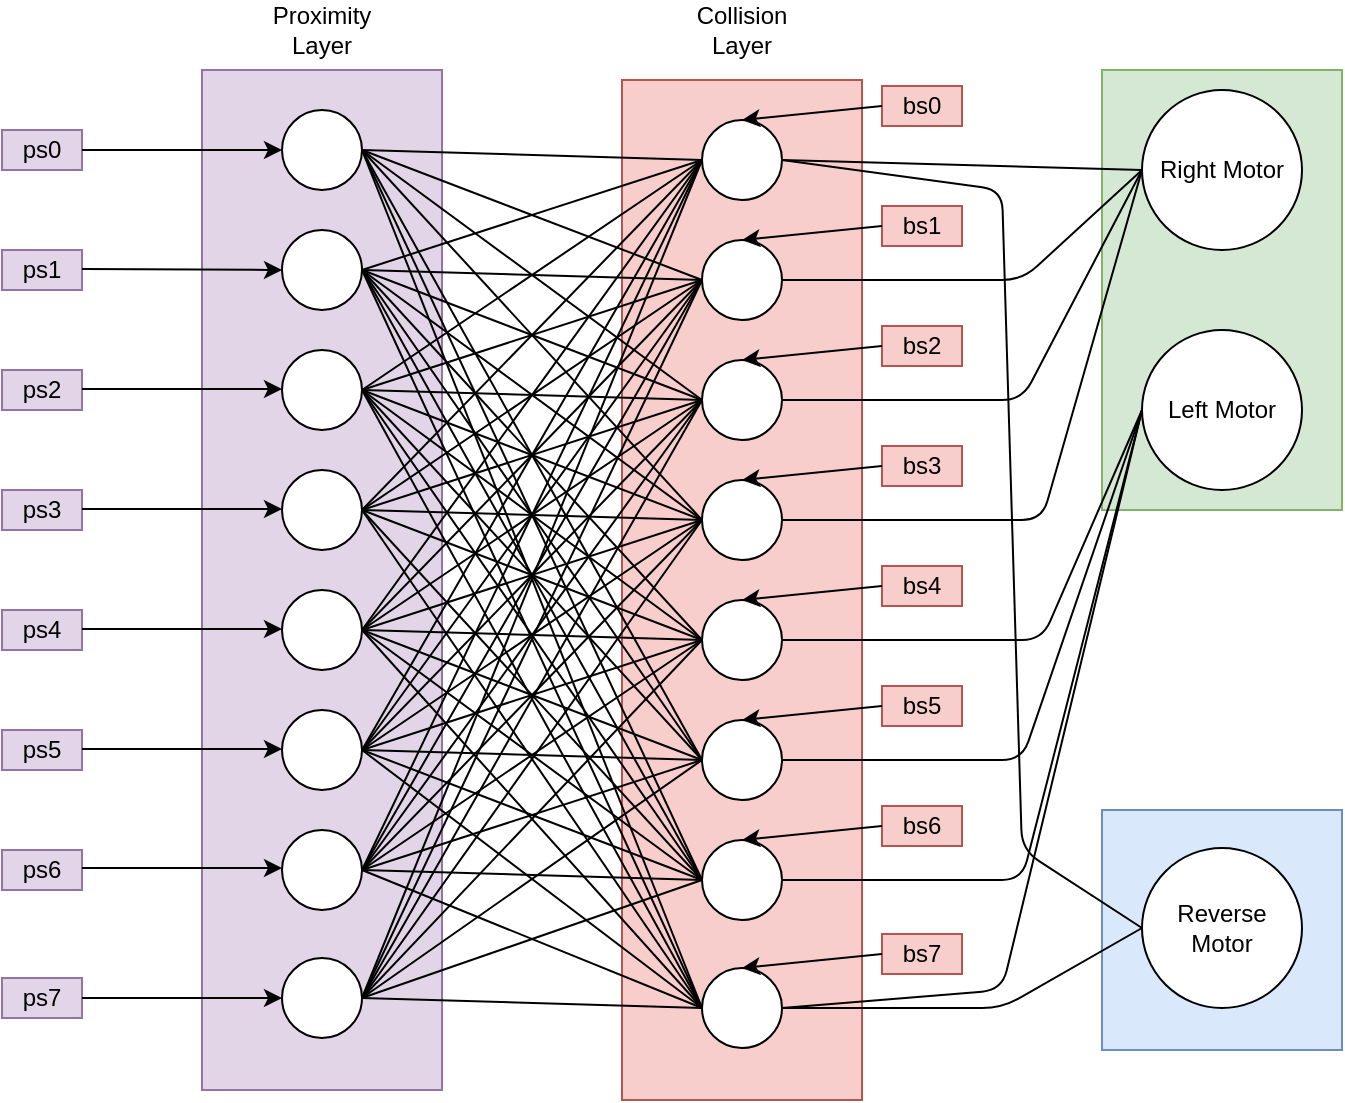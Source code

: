 <mxfile version="10.5.8" type="device"><diagram id="8nJAbrwd6PGOxtdvEGgV" name="Page-1"><mxGraphModel dx="1398" dy="724" grid="1" gridSize="10" guides="1" tooltips="1" connect="1" arrows="1" fold="1" page="1" pageScale="1" pageWidth="827" pageHeight="1169" math="0" shadow="0"><root><mxCell id="0"/><mxCell id="1" parent="0"/><mxCell id="noWVMlnAP2JJMLWK1DyJ-95" value="" style="rounded=0;whiteSpace=wrap;html=1;fillColor=#f8cecc;strokeColor=#b85450;" vertex="1" parent="1"><mxGeometry x="420" y="145" width="120" height="510" as="geometry"/></mxCell><mxCell id="noWVMlnAP2JJMLWK1DyJ-96" value="" style="ellipse;whiteSpace=wrap;html=1;aspect=fixed;" vertex="1" parent="1"><mxGeometry x="460" y="165" width="40" height="40" as="geometry"/></mxCell><mxCell id="noWVMlnAP2JJMLWK1DyJ-97" value="" style="ellipse;whiteSpace=wrap;html=1;aspect=fixed;" vertex="1" parent="1"><mxGeometry x="460" y="225" width="40" height="40" as="geometry"/></mxCell><mxCell id="noWVMlnAP2JJMLWK1DyJ-98" value="" style="ellipse;whiteSpace=wrap;html=1;aspect=fixed;" vertex="1" parent="1"><mxGeometry x="460" y="285" width="40" height="40" as="geometry"/></mxCell><mxCell id="noWVMlnAP2JJMLWK1DyJ-99" value="" style="ellipse;whiteSpace=wrap;html=1;aspect=fixed;" vertex="1" parent="1"><mxGeometry x="460" y="345" width="40" height="40" as="geometry"/></mxCell><mxCell id="noWVMlnAP2JJMLWK1DyJ-100" value="" style="ellipse;whiteSpace=wrap;html=1;aspect=fixed;" vertex="1" parent="1"><mxGeometry x="460" y="405" width="40" height="40" as="geometry"/></mxCell><mxCell id="noWVMlnAP2JJMLWK1DyJ-101" value="" style="ellipse;whiteSpace=wrap;html=1;aspect=fixed;" vertex="1" parent="1"><mxGeometry x="460" y="465" width="40" height="40" as="geometry"/></mxCell><mxCell id="noWVMlnAP2JJMLWK1DyJ-102" value="" style="ellipse;whiteSpace=wrap;html=1;aspect=fixed;" vertex="1" parent="1"><mxGeometry x="460" y="525" width="40" height="40" as="geometry"/></mxCell><mxCell id="noWVMlnAP2JJMLWK1DyJ-103" value="" style="ellipse;whiteSpace=wrap;html=1;aspect=fixed;" vertex="1" parent="1"><mxGeometry x="460" y="589" width="40" height="40" as="geometry"/></mxCell><mxCell id="noWVMlnAP2JJMLWK1DyJ-87" value="" style="rounded=0;whiteSpace=wrap;html=1;fillColor=#dae8fc;strokeColor=#6c8ebf;" vertex="1" parent="1"><mxGeometry x="660" y="510" width="120" height="120" as="geometry"/></mxCell><mxCell id="noWVMlnAP2JJMLWK1DyJ-86" value="" style="rounded=0;whiteSpace=wrap;html=1;fillColor=#d5e8d4;strokeColor=#82b366;" vertex="1" parent="1"><mxGeometry x="660" y="140" width="120" height="220" as="geometry"/></mxCell><mxCell id="noWVMlnAP2JJMLWK1DyJ-7" value="" style="rounded=0;whiteSpace=wrap;html=1;fillColor=#e1d5e7;strokeColor=#9673a6;" vertex="1" parent="1"><mxGeometry x="210" y="140" width="120" height="510" as="geometry"/></mxCell><mxCell id="noWVMlnAP2JJMLWK1DyJ-1" value="" style="ellipse;whiteSpace=wrap;html=1;aspect=fixed;" vertex="1" parent="1"><mxGeometry x="250" y="160" width="40" height="40" as="geometry"/></mxCell><mxCell id="noWVMlnAP2JJMLWK1DyJ-2" value="" style="ellipse;whiteSpace=wrap;html=1;aspect=fixed;" vertex="1" parent="1"><mxGeometry x="250" y="220" width="40" height="40" as="geometry"/></mxCell><mxCell id="noWVMlnAP2JJMLWK1DyJ-3" value="" style="ellipse;whiteSpace=wrap;html=1;aspect=fixed;" vertex="1" parent="1"><mxGeometry x="250" y="280" width="40" height="40" as="geometry"/></mxCell><mxCell id="noWVMlnAP2JJMLWK1DyJ-4" value="" style="ellipse;whiteSpace=wrap;html=1;aspect=fixed;" vertex="1" parent="1"><mxGeometry x="250" y="340" width="40" height="40" as="geometry"/></mxCell><mxCell id="noWVMlnAP2JJMLWK1DyJ-5" value="" style="ellipse;whiteSpace=wrap;html=1;aspect=fixed;" vertex="1" parent="1"><mxGeometry x="250" y="400" width="40" height="40" as="geometry"/></mxCell><mxCell id="noWVMlnAP2JJMLWK1DyJ-6" value="" style="ellipse;whiteSpace=wrap;html=1;aspect=fixed;" vertex="1" parent="1"><mxGeometry x="250" y="460" width="40" height="40" as="geometry"/></mxCell><mxCell id="noWVMlnAP2JJMLWK1DyJ-8" value="" style="ellipse;whiteSpace=wrap;html=1;aspect=fixed;" vertex="1" parent="1"><mxGeometry x="250" y="520" width="40" height="40" as="geometry"/></mxCell><mxCell id="noWVMlnAP2JJMLWK1DyJ-9" value="" style="ellipse;whiteSpace=wrap;html=1;aspect=fixed;" vertex="1" parent="1"><mxGeometry x="250" y="584" width="40" height="40" as="geometry"/></mxCell><mxCell id="noWVMlnAP2JJMLWK1DyJ-10" value="Proximity Layer" style="text;html=1;strokeColor=none;fillColor=none;align=center;verticalAlign=middle;whiteSpace=wrap;rounded=0;" vertex="1" parent="1"><mxGeometry x="250" y="110" width="40" height="20" as="geometry"/></mxCell><mxCell id="noWVMlnAP2JJMLWK1DyJ-15" value="ps0" style="text;html=1;strokeColor=#9673a6;fillColor=#e1d5e7;align=center;verticalAlign=middle;whiteSpace=wrap;rounded=0;" vertex="1" parent="1"><mxGeometry x="110" y="170" width="40" height="20" as="geometry"/></mxCell><mxCell id="noWVMlnAP2JJMLWK1DyJ-20" value="ps1" style="text;html=1;strokeColor=#9673a6;fillColor=#e1d5e7;align=center;verticalAlign=middle;whiteSpace=wrap;rounded=0;" vertex="1" parent="1"><mxGeometry x="110" y="230" width="40" height="20" as="geometry"/></mxCell><mxCell id="noWVMlnAP2JJMLWK1DyJ-21" value="ps2" style="text;html=1;strokeColor=#9673a6;fillColor=#e1d5e7;align=center;verticalAlign=middle;whiteSpace=wrap;rounded=0;" vertex="1" parent="1"><mxGeometry x="110" y="290" width="40" height="20" as="geometry"/></mxCell><mxCell id="noWVMlnAP2JJMLWK1DyJ-22" value="ps3" style="text;html=1;strokeColor=#9673a6;fillColor=#e1d5e7;align=center;verticalAlign=middle;whiteSpace=wrap;rounded=0;" vertex="1" parent="1"><mxGeometry x="110" y="350" width="40" height="20" as="geometry"/></mxCell><mxCell id="noWVMlnAP2JJMLWK1DyJ-23" value="ps4" style="text;html=1;strokeColor=#9673a6;fillColor=#e1d5e7;align=center;verticalAlign=middle;whiteSpace=wrap;rounded=0;" vertex="1" parent="1"><mxGeometry x="110" y="410" width="40" height="20" as="geometry"/></mxCell><mxCell id="noWVMlnAP2JJMLWK1DyJ-24" value="ps5" style="text;html=1;strokeColor=#9673a6;fillColor=#e1d5e7;align=center;verticalAlign=middle;whiteSpace=wrap;rounded=0;" vertex="1" parent="1"><mxGeometry x="110" y="470" width="40" height="20" as="geometry"/></mxCell><mxCell id="noWVMlnAP2JJMLWK1DyJ-25" value="ps6" style="text;html=1;strokeColor=#9673a6;fillColor=#e1d5e7;align=center;verticalAlign=middle;whiteSpace=wrap;rounded=0;" vertex="1" parent="1"><mxGeometry x="110" y="530" width="40" height="20" as="geometry"/></mxCell><mxCell id="noWVMlnAP2JJMLWK1DyJ-26" value="ps7" style="text;html=1;strokeColor=#9673a6;fillColor=#e1d5e7;align=center;verticalAlign=middle;whiteSpace=wrap;rounded=0;" vertex="1" parent="1"><mxGeometry x="110" y="594" width="40" height="20" as="geometry"/></mxCell><mxCell id="noWVMlnAP2JJMLWK1DyJ-27" value="" style="endArrow=classic;html=1;entryX=0;entryY=0.5;entryDx=0;entryDy=0;exitX=1;exitY=0.5;exitDx=0;exitDy=0;" edge="1" parent="1" source="noWVMlnAP2JJMLWK1DyJ-15" target="noWVMlnAP2JJMLWK1DyJ-1"><mxGeometry width="50" height="50" relative="1" as="geometry"><mxPoint x="150" y="205" as="sourcePoint"/><mxPoint x="200" y="155" as="targetPoint"/></mxGeometry></mxCell><mxCell id="noWVMlnAP2JJMLWK1DyJ-28" value="" style="endArrow=classic;html=1;exitX=1;exitY=0.5;exitDx=0;exitDy=0;" edge="1" parent="1"><mxGeometry width="50" height="50" relative="1" as="geometry"><mxPoint x="150" y="239.5" as="sourcePoint"/><mxPoint x="250" y="240" as="targetPoint"/></mxGeometry></mxCell><mxCell id="noWVMlnAP2JJMLWK1DyJ-29" value="" style="endArrow=classic;html=1;entryX=0;entryY=0.5;entryDx=0;entryDy=0;exitX=1;exitY=0.5;exitDx=0;exitDy=0;" edge="1" parent="1"><mxGeometry width="50" height="50" relative="1" as="geometry"><mxPoint x="150" y="299.5" as="sourcePoint"/><mxPoint x="250" y="299.5" as="targetPoint"/></mxGeometry></mxCell><mxCell id="noWVMlnAP2JJMLWK1DyJ-30" value="" style="endArrow=classic;html=1;entryX=0;entryY=0.5;entryDx=0;entryDy=0;exitX=1;exitY=0.5;exitDx=0;exitDy=0;" edge="1" parent="1"><mxGeometry width="50" height="50" relative="1" as="geometry"><mxPoint x="150" y="359.5" as="sourcePoint"/><mxPoint x="250" y="359.5" as="targetPoint"/></mxGeometry></mxCell><mxCell id="noWVMlnAP2JJMLWK1DyJ-31" value="" style="endArrow=classic;html=1;entryX=0;entryY=0.5;entryDx=0;entryDy=0;exitX=1;exitY=0.5;exitDx=0;exitDy=0;" edge="1" parent="1"><mxGeometry width="50" height="50" relative="1" as="geometry"><mxPoint x="150" y="419.5" as="sourcePoint"/><mxPoint x="250" y="419.5" as="targetPoint"/></mxGeometry></mxCell><mxCell id="noWVMlnAP2JJMLWK1DyJ-32" value="" style="endArrow=classic;html=1;entryX=0;entryY=0.5;entryDx=0;entryDy=0;exitX=1;exitY=0.5;exitDx=0;exitDy=0;" edge="1" parent="1"><mxGeometry width="50" height="50" relative="1" as="geometry"><mxPoint x="150" y="479.5" as="sourcePoint"/><mxPoint x="250" y="479.5" as="targetPoint"/></mxGeometry></mxCell><mxCell id="noWVMlnAP2JJMLWK1DyJ-33" value="" style="endArrow=classic;html=1;entryX=0;entryY=0.5;entryDx=0;entryDy=0;exitX=1;exitY=0.5;exitDx=0;exitDy=0;" edge="1" parent="1"><mxGeometry width="50" height="50" relative="1" as="geometry"><mxPoint x="150" y="539" as="sourcePoint"/><mxPoint x="250" y="539" as="targetPoint"/></mxGeometry></mxCell><mxCell id="noWVMlnAP2JJMLWK1DyJ-34" value="" style="endArrow=classic;html=1;entryX=0;entryY=0.5;entryDx=0;entryDy=0;exitX=1;exitY=0.5;exitDx=0;exitDy=0;" edge="1" parent="1"><mxGeometry width="50" height="50" relative="1" as="geometry"><mxPoint x="150" y="604" as="sourcePoint"/><mxPoint x="250" y="604" as="targetPoint"/></mxGeometry></mxCell><mxCell id="noWVMlnAP2JJMLWK1DyJ-36" value="" style="endArrow=none;html=1;entryX=0;entryY=0.5;entryDx=0;entryDy=0;exitX=1;exitY=0.5;exitDx=0;exitDy=0;strokeColor=#000000;endFill=0;" edge="1" parent="1" source="noWVMlnAP2JJMLWK1DyJ-1" target="noWVMlnAP2JJMLWK1DyJ-96"><mxGeometry width="50" height="50" relative="1" as="geometry"><mxPoint x="350" y="210" as="sourcePoint"/><mxPoint x="460" y="180" as="targetPoint"/></mxGeometry></mxCell><mxCell id="noWVMlnAP2JJMLWK1DyJ-37" value="" style="endArrow=none;html=1;entryX=0;entryY=0.5;entryDx=0;entryDy=0;exitX=1;exitY=0.5;exitDx=0;exitDy=0;strokeColor=#000000;endFill=0;" edge="1" parent="1" source="noWVMlnAP2JJMLWK1DyJ-1" target="noWVMlnAP2JJMLWK1DyJ-97"><mxGeometry width="50" height="50" relative="1" as="geometry"><mxPoint x="300" y="190" as="sourcePoint"/><mxPoint x="458" y="240" as="targetPoint"/></mxGeometry></mxCell><mxCell id="noWVMlnAP2JJMLWK1DyJ-38" value="" style="endArrow=none;html=1;entryX=0;entryY=0.5;entryDx=0;entryDy=0;exitX=1;exitY=0.5;exitDx=0;exitDy=0;strokeColor=#000000;endFill=0;" edge="1" parent="1" source="noWVMlnAP2JJMLWK1DyJ-1" target="noWVMlnAP2JJMLWK1DyJ-98"><mxGeometry width="50" height="50" relative="1" as="geometry"><mxPoint x="310" y="200" as="sourcePoint"/><mxPoint x="457" y="300" as="targetPoint"/></mxGeometry></mxCell><mxCell id="noWVMlnAP2JJMLWK1DyJ-39" value="" style="endArrow=none;html=1;entryX=0;entryY=0.5;entryDx=0;entryDy=0;exitX=1;exitY=0.5;exitDx=0;exitDy=0;strokeColor=#000000;endFill=0;" edge="1" parent="1" source="noWVMlnAP2JJMLWK1DyJ-2" target="noWVMlnAP2JJMLWK1DyJ-96"><mxGeometry width="50" height="50" relative="1" as="geometry"><mxPoint x="300" y="190" as="sourcePoint"/><mxPoint x="460" y="180" as="targetPoint"/></mxGeometry></mxCell><mxCell id="noWVMlnAP2JJMLWK1DyJ-40" value="" style="endArrow=none;html=1;exitX=1;exitY=0.5;exitDx=0;exitDy=0;strokeColor=#000000;endFill=0;entryX=0;entryY=0.5;entryDx=0;entryDy=0;" edge="1" parent="1" source="noWVMlnAP2JJMLWK1DyJ-2" target="noWVMlnAP2JJMLWK1DyJ-97"><mxGeometry width="50" height="50" relative="1" as="geometry"><mxPoint x="300" y="250" as="sourcePoint"/><mxPoint x="460" y="250" as="targetPoint"/></mxGeometry></mxCell><mxCell id="noWVMlnAP2JJMLWK1DyJ-41" value="" style="endArrow=none;html=1;exitX=1;exitY=0.5;exitDx=0;exitDy=0;entryX=0;entryY=0.5;entryDx=0;entryDy=0;strokeColor=#000000;endFill=0;" edge="1" parent="1" source="noWVMlnAP2JJMLWK1DyJ-2" target="noWVMlnAP2JJMLWK1DyJ-98"><mxGeometry width="50" height="50" relative="1" as="geometry"><mxPoint x="310" y="260" as="sourcePoint"/><mxPoint x="457" y="300" as="targetPoint"/></mxGeometry></mxCell><mxCell id="noWVMlnAP2JJMLWK1DyJ-42" value="" style="endArrow=none;html=1;entryX=0;entryY=0.5;entryDx=0;entryDy=0;exitX=1;exitY=0.5;exitDx=0;exitDy=0;strokeColor=#000000;endFill=0;" edge="1" parent="1" source="noWVMlnAP2JJMLWK1DyJ-3" target="noWVMlnAP2JJMLWK1DyJ-96"><mxGeometry width="50" height="50" relative="1" as="geometry"><mxPoint x="320" y="270" as="sourcePoint"/><mxPoint x="460" y="180" as="targetPoint"/></mxGeometry></mxCell><mxCell id="noWVMlnAP2JJMLWK1DyJ-43" value="" style="endArrow=none;html=1;entryX=0;entryY=0.5;entryDx=0;entryDy=0;exitX=1;exitY=0.5;exitDx=0;exitDy=0;strokeColor=#000000;endFill=0;" edge="1" parent="1" source="noWVMlnAP2JJMLWK1DyJ-3" target="noWVMlnAP2JJMLWK1DyJ-97"><mxGeometry width="50" height="50" relative="1" as="geometry"><mxPoint x="330" y="280" as="sourcePoint"/><mxPoint x="458" y="240" as="targetPoint"/></mxGeometry></mxCell><mxCell id="noWVMlnAP2JJMLWK1DyJ-44" value="" style="endArrow=none;html=1;entryX=0;entryY=0.5;entryDx=0;entryDy=0;exitX=1;exitY=0.5;exitDx=0;exitDy=0;strokeColor=#000000;endFill=0;" edge="1" parent="1" source="noWVMlnAP2JJMLWK1DyJ-4" target="noWVMlnAP2JJMLWK1DyJ-98"><mxGeometry width="50" height="50" relative="1" as="geometry"><mxPoint x="340" y="290" as="sourcePoint"/><mxPoint x="457" y="300" as="targetPoint"/></mxGeometry></mxCell><mxCell id="noWVMlnAP2JJMLWK1DyJ-45" value="" style="endArrow=none;html=1;exitX=1;exitY=0.5;exitDx=0;exitDy=0;entryX=0;entryY=0.5;entryDx=0;entryDy=0;strokeColor=#000000;endFill=0;" edge="1" parent="1" source="noWVMlnAP2JJMLWK1DyJ-3" target="noWVMlnAP2JJMLWK1DyJ-98"><mxGeometry width="50" height="50" relative="1" as="geometry"><mxPoint x="350" y="300" as="sourcePoint"/><mxPoint x="457" y="300" as="targetPoint"/></mxGeometry></mxCell><mxCell id="noWVMlnAP2JJMLWK1DyJ-46" value="" style="endArrow=none;html=1;entryX=0;entryY=0.5;entryDx=0;entryDy=0;exitX=1;exitY=0.5;exitDx=0;exitDy=0;strokeColor=#000000;endFill=0;" edge="1" parent="1" source="noWVMlnAP2JJMLWK1DyJ-4" target="noWVMlnAP2JJMLWK1DyJ-96"><mxGeometry width="50" height="50" relative="1" as="geometry"><mxPoint x="300" y="360" as="sourcePoint"/><mxPoint x="460" y="180" as="targetPoint"/></mxGeometry></mxCell><mxCell id="noWVMlnAP2JJMLWK1DyJ-47" value="" style="endArrow=none;html=1;exitX=1;exitY=0.5;exitDx=0;exitDy=0;strokeColor=#000000;endFill=0;entryX=0;entryY=0.5;entryDx=0;entryDy=0;" edge="1" parent="1" source="noWVMlnAP2JJMLWK1DyJ-4" target="noWVMlnAP2JJMLWK1DyJ-97"><mxGeometry width="50" height="50" relative="1" as="geometry"><mxPoint x="370" y="320" as="sourcePoint"/><mxPoint x="458" y="240" as="targetPoint"/></mxGeometry></mxCell><mxCell id="noWVMlnAP2JJMLWK1DyJ-48" value="" style="endArrow=none;html=1;exitX=1;exitY=0.5;exitDx=0;exitDy=0;entryX=0;entryY=0.5;entryDx=0;entryDy=0;strokeColor=#000000;endFill=0;" edge="1" parent="1" source="noWVMlnAP2JJMLWK1DyJ-5" target="noWVMlnAP2JJMLWK1DyJ-96"><mxGeometry width="50" height="50" relative="1" as="geometry"><mxPoint x="380" y="330" as="sourcePoint"/><mxPoint x="460" y="180" as="targetPoint"/></mxGeometry></mxCell><mxCell id="noWVMlnAP2JJMLWK1DyJ-49" value="" style="endArrow=none;html=1;entryX=0;entryY=0.5;entryDx=0;entryDy=0;exitX=1;exitY=0.5;exitDx=0;exitDy=0;strokeColor=#000000;endFill=0;" edge="1" parent="1" source="noWVMlnAP2JJMLWK1DyJ-5" target="noWVMlnAP2JJMLWK1DyJ-97"><mxGeometry width="50" height="50" relative="1" as="geometry"><mxPoint x="390" y="340" as="sourcePoint"/><mxPoint x="458" y="240" as="targetPoint"/></mxGeometry></mxCell><mxCell id="noWVMlnAP2JJMLWK1DyJ-50" value="" style="endArrow=none;html=1;entryX=0;entryY=0.5;entryDx=0;entryDy=0;exitX=1;exitY=0.5;exitDx=0;exitDy=0;strokeColor=#000000;endFill=0;" edge="1" parent="1" source="noWVMlnAP2JJMLWK1DyJ-5" target="noWVMlnAP2JJMLWK1DyJ-98"><mxGeometry width="50" height="50" relative="1" as="geometry"><mxPoint x="400" y="350" as="sourcePoint"/><mxPoint x="457" y="300" as="targetPoint"/></mxGeometry></mxCell><mxCell id="noWVMlnAP2JJMLWK1DyJ-51" value="" style="endArrow=none;html=1;entryX=0;entryY=0.5;entryDx=0;entryDy=0;exitX=1;exitY=0.5;exitDx=0;exitDy=0;strokeColor=#000000;endFill=0;" edge="1" parent="1" source="noWVMlnAP2JJMLWK1DyJ-6" target="noWVMlnAP2JJMLWK1DyJ-96"><mxGeometry width="50" height="50" relative="1" as="geometry"><mxPoint x="410" y="360" as="sourcePoint"/><mxPoint x="460" y="180" as="targetPoint"/></mxGeometry></mxCell><mxCell id="noWVMlnAP2JJMLWK1DyJ-52" value="" style="endArrow=none;html=1;entryX=0;entryY=0.5;entryDx=0;entryDy=0;exitX=1;exitY=0.5;exitDx=0;exitDy=0;strokeColor=#000000;endFill=0;" edge="1" parent="1" source="noWVMlnAP2JJMLWK1DyJ-6" target="noWVMlnAP2JJMLWK1DyJ-97"><mxGeometry width="50" height="50" relative="1" as="geometry"><mxPoint x="420" y="370" as="sourcePoint"/><mxPoint x="458" y="240" as="targetPoint"/></mxGeometry></mxCell><mxCell id="noWVMlnAP2JJMLWK1DyJ-53" value="" style="endArrow=none;html=1;entryX=0;entryY=0.5;entryDx=0;entryDy=0;exitX=1;exitY=0.5;exitDx=0;exitDy=0;strokeColor=#000000;endFill=0;" edge="1" parent="1" source="noWVMlnAP2JJMLWK1DyJ-6" target="noWVMlnAP2JJMLWK1DyJ-98"><mxGeometry width="50" height="50" relative="1" as="geometry"><mxPoint x="430" y="380" as="sourcePoint"/><mxPoint x="457" y="300" as="targetPoint"/></mxGeometry></mxCell><mxCell id="noWVMlnAP2JJMLWK1DyJ-54" value="" style="endArrow=none;html=1;exitX=1;exitY=0.5;exitDx=0;exitDy=0;strokeColor=#000000;endFill=0;entryX=0;entryY=0.5;entryDx=0;entryDy=0;" edge="1" parent="1" source="noWVMlnAP2JJMLWK1DyJ-8" target="noWVMlnAP2JJMLWK1DyJ-96"><mxGeometry width="50" height="50" relative="1" as="geometry"><mxPoint x="440" y="390" as="sourcePoint"/><mxPoint x="460" y="180" as="targetPoint"/></mxGeometry></mxCell><mxCell id="noWVMlnAP2JJMLWK1DyJ-55" value="" style="endArrow=none;html=1;entryX=0;entryY=0.5;entryDx=0;entryDy=0;exitX=1;exitY=0.5;exitDx=0;exitDy=0;strokeColor=#000000;endFill=0;" edge="1" parent="1" source="noWVMlnAP2JJMLWK1DyJ-8" target="noWVMlnAP2JJMLWK1DyJ-97"><mxGeometry width="50" height="50" relative="1" as="geometry"><mxPoint x="450" y="400" as="sourcePoint"/><mxPoint x="458" y="240" as="targetPoint"/></mxGeometry></mxCell><mxCell id="noWVMlnAP2JJMLWK1DyJ-56" value="" style="endArrow=none;html=1;entryX=0;entryY=0.5;entryDx=0;entryDy=0;exitX=1;exitY=0.5;exitDx=0;exitDy=0;strokeColor=#000000;endFill=0;" edge="1" parent="1" source="noWVMlnAP2JJMLWK1DyJ-8" target="noWVMlnAP2JJMLWK1DyJ-98"><mxGeometry width="50" height="50" relative="1" as="geometry"><mxPoint x="460" y="410" as="sourcePoint"/><mxPoint x="457" y="300" as="targetPoint"/></mxGeometry></mxCell><mxCell id="noWVMlnAP2JJMLWK1DyJ-57" value="" style="endArrow=none;html=1;entryX=0;entryY=0.5;entryDx=0;entryDy=0;exitX=1;exitY=0.5;exitDx=0;exitDy=0;strokeColor=#000000;endFill=0;" edge="1" parent="1" source="noWVMlnAP2JJMLWK1DyJ-9" target="noWVMlnAP2JJMLWK1DyJ-96"><mxGeometry width="50" height="50" relative="1" as="geometry"><mxPoint x="470" y="420" as="sourcePoint"/><mxPoint x="460" y="180" as="targetPoint"/></mxGeometry></mxCell><mxCell id="noWVMlnAP2JJMLWK1DyJ-58" value="" style="endArrow=none;html=1;entryX=0;entryY=0.5;entryDx=0;entryDy=0;exitX=1;exitY=0.5;exitDx=0;exitDy=0;strokeColor=#000000;endFill=0;" edge="1" parent="1" source="noWVMlnAP2JJMLWK1DyJ-9" target="noWVMlnAP2JJMLWK1DyJ-97"><mxGeometry width="50" height="50" relative="1" as="geometry"><mxPoint x="480" y="430" as="sourcePoint"/><mxPoint x="458" y="240" as="targetPoint"/></mxGeometry></mxCell><mxCell id="noWVMlnAP2JJMLWK1DyJ-59" value="" style="endArrow=none;html=1;entryX=0;entryY=0.5;entryDx=0;entryDy=0;exitX=1;exitY=0.5;exitDx=0;exitDy=0;strokeColor=#000000;endFill=0;" edge="1" parent="1" source="noWVMlnAP2JJMLWK1DyJ-9" target="noWVMlnAP2JJMLWK1DyJ-98"><mxGeometry width="50" height="50" relative="1" as="geometry"><mxPoint x="490" y="440" as="sourcePoint"/><mxPoint x="457" y="300" as="targetPoint"/></mxGeometry></mxCell><mxCell id="noWVMlnAP2JJMLWK1DyJ-60" value="Collision Layer" style="text;html=1;strokeColor=none;fillColor=none;align=center;verticalAlign=middle;whiteSpace=wrap;rounded=0;" vertex="1" parent="1"><mxGeometry x="460" y="110" width="40" height="20" as="geometry"/></mxCell><mxCell id="noWVMlnAP2JJMLWK1DyJ-61" value="Left Motor" style="ellipse;whiteSpace=wrap;html=1;aspect=fixed;" vertex="1" parent="1"><mxGeometry x="680" y="270" width="80" height="80" as="geometry"/></mxCell><mxCell id="noWVMlnAP2JJMLWK1DyJ-64" value="Right Motor" style="ellipse;whiteSpace=wrap;html=1;aspect=fixed;" vertex="1" parent="1"><mxGeometry x="680" y="150" width="80" height="80" as="geometry"/></mxCell><mxCell id="noWVMlnAP2JJMLWK1DyJ-65" value="bs0" style="text;html=1;strokeColor=#b85450;fillColor=#f8cecc;align=center;verticalAlign=middle;whiteSpace=wrap;rounded=0;" vertex="1" parent="1"><mxGeometry x="550" y="148" width="40" height="20" as="geometry"/></mxCell><mxCell id="noWVMlnAP2JJMLWK1DyJ-66" value="bs1" style="text;html=1;strokeColor=#b85450;fillColor=#f8cecc;align=center;verticalAlign=middle;whiteSpace=wrap;rounded=0;" vertex="1" parent="1"><mxGeometry x="550" y="208" width="40" height="20" as="geometry"/></mxCell><mxCell id="noWVMlnAP2JJMLWK1DyJ-67" value="bs2" style="text;html=1;strokeColor=#b85450;fillColor=#f8cecc;align=center;verticalAlign=middle;whiteSpace=wrap;rounded=0;" vertex="1" parent="1"><mxGeometry x="550" y="268" width="40" height="20" as="geometry"/></mxCell><mxCell id="noWVMlnAP2JJMLWK1DyJ-68" value="bs3" style="text;html=1;strokeColor=#b85450;fillColor=#f8cecc;align=center;verticalAlign=middle;whiteSpace=wrap;rounded=0;" vertex="1" parent="1"><mxGeometry x="550" y="328" width="40" height="20" as="geometry"/></mxCell><mxCell id="noWVMlnAP2JJMLWK1DyJ-70" value="" style="endArrow=classic;html=1;strokeColor=#000000;exitX=0;exitY=0.5;exitDx=0;exitDy=0;entryX=0.5;entryY=0;entryDx=0;entryDy=0;" edge="1" parent="1" source="noWVMlnAP2JJMLWK1DyJ-65" target="noWVMlnAP2JJMLWK1DyJ-96"><mxGeometry width="50" height="50" relative="1" as="geometry"><mxPoint x="110" y="770" as="sourcePoint"/><mxPoint x="100" y="720" as="targetPoint"/></mxGeometry></mxCell><mxCell id="noWVMlnAP2JJMLWK1DyJ-71" value="" style="endArrow=classic;html=1;strokeColor=#000000;exitX=0;exitY=0.5;exitDx=0;exitDy=0;entryX=0.5;entryY=0;entryDx=0;entryDy=0;" edge="1" parent="1" source="noWVMlnAP2JJMLWK1DyJ-66" target="noWVMlnAP2JJMLWK1DyJ-97"><mxGeometry width="50" height="50" relative="1" as="geometry"><mxPoint x="430" y="180" as="sourcePoint"/><mxPoint x="220" y="768" as="targetPoint"/></mxGeometry></mxCell><mxCell id="noWVMlnAP2JJMLWK1DyJ-72" value="" style="endArrow=classic;html=1;strokeColor=#000000;exitX=0;exitY=0.5;exitDx=0;exitDy=0;entryX=0.5;entryY=0;entryDx=0;entryDy=0;" edge="1" parent="1" source="noWVMlnAP2JJMLWK1DyJ-67" target="noWVMlnAP2JJMLWK1DyJ-98"><mxGeometry width="50" height="50" relative="1" as="geometry"><mxPoint x="440" y="190" as="sourcePoint"/><mxPoint x="350" y="770" as="targetPoint"/></mxGeometry></mxCell><mxCell id="noWVMlnAP2JJMLWK1DyJ-73" value="bs4" style="text;html=1;strokeColor=#b85450;fillColor=#f8cecc;align=center;verticalAlign=middle;whiteSpace=wrap;rounded=0;" vertex="1" parent="1"><mxGeometry x="550" y="388" width="40" height="20" as="geometry"/></mxCell><mxCell id="noWVMlnAP2JJMLWK1DyJ-74" value="" style="endArrow=classic;html=1;strokeColor=#000000;exitX=0;exitY=0.5;exitDx=0;exitDy=0;entryX=0.5;entryY=0;entryDx=0;entryDy=0;" edge="1" parent="1" source="noWVMlnAP2JJMLWK1DyJ-68" target="noWVMlnAP2JJMLWK1DyJ-99"><mxGeometry width="50" height="50" relative="1" as="geometry"><mxPoint x="110" y="720" as="sourcePoint"/><mxPoint x="410" y="730" as="targetPoint"/></mxGeometry></mxCell><mxCell id="noWVMlnAP2JJMLWK1DyJ-75" value="" style="endArrow=classic;html=1;strokeColor=#000000;exitX=0;exitY=0.5;exitDx=0;exitDy=0;entryX=0.5;entryY=0;entryDx=0;entryDy=0;" edge="1" parent="1" source="noWVMlnAP2JJMLWK1DyJ-73" target="noWVMlnAP2JJMLWK1DyJ-100"><mxGeometry width="50" height="50" relative="1" as="geometry"><mxPoint x="560" y="330" as="sourcePoint"/><mxPoint x="580" y="690" as="targetPoint"/></mxGeometry></mxCell><mxCell id="noWVMlnAP2JJMLWK1DyJ-76" value="bs5" style="text;html=1;strokeColor=#b85450;fillColor=#f8cecc;align=center;verticalAlign=middle;whiteSpace=wrap;rounded=0;" vertex="1" parent="1"><mxGeometry x="550" y="448" width="40" height="20" as="geometry"/></mxCell><mxCell id="noWVMlnAP2JJMLWK1DyJ-77" value="bs6" style="text;html=1;strokeColor=#b85450;fillColor=#f8cecc;align=center;verticalAlign=middle;whiteSpace=wrap;rounded=0;" vertex="1" parent="1"><mxGeometry x="550" y="508" width="40" height="20" as="geometry"/></mxCell><mxCell id="noWVMlnAP2JJMLWK1DyJ-78" value="bs7" style="text;html=1;strokeColor=#b85450;fillColor=#f8cecc;align=center;verticalAlign=middle;whiteSpace=wrap;rounded=0;" vertex="1" parent="1"><mxGeometry x="550" y="572" width="40" height="20" as="geometry"/></mxCell><mxCell id="noWVMlnAP2JJMLWK1DyJ-81" value="" style="endArrow=classic;html=1;strokeColor=#000000;exitX=0;exitY=0.5;exitDx=0;exitDy=0;entryX=0.5;entryY=0;entryDx=0;entryDy=0;" edge="1" parent="1" source="noWVMlnAP2JJMLWK1DyJ-76" target="noWVMlnAP2JJMLWK1DyJ-101"><mxGeometry width="50" height="50" relative="1" as="geometry"><mxPoint x="435" y="710" as="sourcePoint"/><mxPoint x="490" y="740" as="targetPoint"/></mxGeometry></mxCell><mxCell id="noWVMlnAP2JJMLWK1DyJ-82" value="" style="endArrow=classic;html=1;strokeColor=#000000;exitX=0;exitY=0.5;exitDx=0;exitDy=0;entryX=0.5;entryY=0;entryDx=0;entryDy=0;" edge="1" parent="1" source="noWVMlnAP2JJMLWK1DyJ-77" target="noWVMlnAP2JJMLWK1DyJ-102"><mxGeometry width="50" height="50" relative="1" as="geometry"><mxPoint x="430" y="640" as="sourcePoint"/><mxPoint x="550" y="740" as="targetPoint"/></mxGeometry></mxCell><mxCell id="noWVMlnAP2JJMLWK1DyJ-83" value="" style="endArrow=classic;html=1;strokeColor=#000000;exitX=0;exitY=0.5;exitDx=0;exitDy=0;entryX=0.5;entryY=0;entryDx=0;entryDy=0;" edge="1" parent="1" source="noWVMlnAP2JJMLWK1DyJ-78" target="noWVMlnAP2JJMLWK1DyJ-103"><mxGeometry width="50" height="50" relative="1" as="geometry"><mxPoint x="440" y="650" as="sourcePoint"/><mxPoint x="600" y="730" as="targetPoint"/></mxGeometry></mxCell><mxCell id="noWVMlnAP2JJMLWK1DyJ-84" value="Reverse Motor&lt;br&gt;" style="ellipse;whiteSpace=wrap;html=1;aspect=fixed;" vertex="1" parent="1"><mxGeometry x="680" y="529" width="80" height="80" as="geometry"/></mxCell><mxCell id="noWVMlnAP2JJMLWK1DyJ-104" value="" style="endArrow=none;html=1;entryX=0;entryY=0.5;entryDx=0;entryDy=0;exitX=1;exitY=0.5;exitDx=0;exitDy=0;strokeColor=#000000;endFill=0;" edge="1" parent="1" source="noWVMlnAP2JJMLWK1DyJ-9" target="noWVMlnAP2JJMLWK1DyJ-99"><mxGeometry width="50" height="50" relative="1" as="geometry"><mxPoint x="300.19" y="614.048" as="sourcePoint"/><mxPoint x="470.19" y="315" as="targetPoint"/></mxGeometry></mxCell><mxCell id="noWVMlnAP2JJMLWK1DyJ-105" value="" style="endArrow=none;html=1;entryX=0;entryY=0.5;entryDx=0;entryDy=0;exitX=1;exitY=0.5;exitDx=0;exitDy=0;strokeColor=#000000;endFill=0;" edge="1" parent="1" source="noWVMlnAP2JJMLWK1DyJ-9" target="noWVMlnAP2JJMLWK1DyJ-100"><mxGeometry width="50" height="50" relative="1" as="geometry"><mxPoint x="310.19" y="624.048" as="sourcePoint"/><mxPoint x="480.19" y="325" as="targetPoint"/></mxGeometry></mxCell><mxCell id="noWVMlnAP2JJMLWK1DyJ-106" value="" style="endArrow=none;html=1;entryX=0;entryY=0.5;entryDx=0;entryDy=0;exitX=1;exitY=0.5;exitDx=0;exitDy=0;strokeColor=#000000;endFill=0;" edge="1" parent="1" source="noWVMlnAP2JJMLWK1DyJ-9" target="noWVMlnAP2JJMLWK1DyJ-101"><mxGeometry width="50" height="50" relative="1" as="geometry"><mxPoint x="320.19" y="634.048" as="sourcePoint"/><mxPoint x="490.19" y="335" as="targetPoint"/></mxGeometry></mxCell><mxCell id="noWVMlnAP2JJMLWK1DyJ-107" value="" style="endArrow=none;html=1;entryX=0;entryY=0.5;entryDx=0;entryDy=0;exitX=1;exitY=0.5;exitDx=0;exitDy=0;strokeColor=#000000;endFill=0;" edge="1" parent="1" source="noWVMlnAP2JJMLWK1DyJ-9" target="noWVMlnAP2JJMLWK1DyJ-102"><mxGeometry width="50" height="50" relative="1" as="geometry"><mxPoint x="330.19" y="644.048" as="sourcePoint"/><mxPoint x="500.19" y="345" as="targetPoint"/></mxGeometry></mxCell><mxCell id="noWVMlnAP2JJMLWK1DyJ-108" value="" style="endArrow=none;html=1;entryX=0;entryY=0.5;entryDx=0;entryDy=0;exitX=1;exitY=0.5;exitDx=0;exitDy=0;strokeColor=#000000;endFill=0;" edge="1" parent="1" source="noWVMlnAP2JJMLWK1DyJ-9" target="noWVMlnAP2JJMLWK1DyJ-103"><mxGeometry width="50" height="50" relative="1" as="geometry"><mxPoint x="340.19" y="654.048" as="sourcePoint"/><mxPoint x="510.19" y="355" as="targetPoint"/></mxGeometry></mxCell><mxCell id="noWVMlnAP2JJMLWK1DyJ-109" value="" style="endArrow=none;html=1;entryX=0;entryY=0.5;entryDx=0;entryDy=0;exitX=1;exitY=0.5;exitDx=0;exitDy=0;strokeColor=#000000;endFill=0;" edge="1" parent="1" source="noWVMlnAP2JJMLWK1DyJ-8" target="noWVMlnAP2JJMLWK1DyJ-102"><mxGeometry width="50" height="50" relative="1" as="geometry"><mxPoint x="350.19" y="664.048" as="sourcePoint"/><mxPoint x="520.19" y="365" as="targetPoint"/></mxGeometry></mxCell><mxCell id="noWVMlnAP2JJMLWK1DyJ-110" value="" style="endArrow=none;html=1;entryX=0;entryY=0.5;entryDx=0;entryDy=0;exitX=1;exitY=0.5;exitDx=0;exitDy=0;strokeColor=#000000;endFill=0;" edge="1" parent="1" source="noWVMlnAP2JJMLWK1DyJ-8" target="noWVMlnAP2JJMLWK1DyJ-101"><mxGeometry width="50" height="50" relative="1" as="geometry"><mxPoint x="360.19" y="674.048" as="sourcePoint"/><mxPoint x="530.19" y="375" as="targetPoint"/></mxGeometry></mxCell><mxCell id="noWVMlnAP2JJMLWK1DyJ-111" value="" style="endArrow=none;html=1;entryX=0;entryY=0.5;entryDx=0;entryDy=0;exitX=1;exitY=0.5;exitDx=0;exitDy=0;strokeColor=#000000;endFill=0;" edge="1" parent="1" source="noWVMlnAP2JJMLWK1DyJ-8" target="noWVMlnAP2JJMLWK1DyJ-100"><mxGeometry width="50" height="50" relative="1" as="geometry"><mxPoint x="370.19" y="684.048" as="sourcePoint"/><mxPoint x="540.19" y="385" as="targetPoint"/></mxGeometry></mxCell><mxCell id="noWVMlnAP2JJMLWK1DyJ-112" value="" style="endArrow=none;html=1;entryX=0;entryY=0.5;entryDx=0;entryDy=0;exitX=1;exitY=0.5;exitDx=0;exitDy=0;strokeColor=#000000;endFill=0;" edge="1" parent="1" source="noWVMlnAP2JJMLWK1DyJ-8" target="noWVMlnAP2JJMLWK1DyJ-99"><mxGeometry width="50" height="50" relative="1" as="geometry"><mxPoint x="380.19" y="694.048" as="sourcePoint"/><mxPoint x="550.19" y="395" as="targetPoint"/></mxGeometry></mxCell><mxCell id="noWVMlnAP2JJMLWK1DyJ-113" value="" style="endArrow=none;html=1;entryX=0;entryY=0.5;entryDx=0;entryDy=0;exitX=1;exitY=0.5;exitDx=0;exitDy=0;strokeColor=#000000;endFill=0;" edge="1" parent="1" source="noWVMlnAP2JJMLWK1DyJ-6" target="noWVMlnAP2JJMLWK1DyJ-103"><mxGeometry width="50" height="50" relative="1" as="geometry"><mxPoint x="390.19" y="704.048" as="sourcePoint"/><mxPoint x="560.19" y="405" as="targetPoint"/></mxGeometry></mxCell><mxCell id="noWVMlnAP2JJMLWK1DyJ-114" value="" style="endArrow=none;html=1;entryX=0;entryY=0.5;entryDx=0;entryDy=0;exitX=1;exitY=0.5;exitDx=0;exitDy=0;strokeColor=#000000;endFill=0;" edge="1" parent="1" source="noWVMlnAP2JJMLWK1DyJ-5" target="noWVMlnAP2JJMLWK1DyJ-101"><mxGeometry width="50" height="50" relative="1" as="geometry"><mxPoint x="400.19" y="714.048" as="sourcePoint"/><mxPoint x="570.19" y="415" as="targetPoint"/></mxGeometry></mxCell><mxCell id="noWVMlnAP2JJMLWK1DyJ-115" value="" style="endArrow=none;html=1;entryX=0;entryY=0.5;entryDx=0;entryDy=0;exitX=1;exitY=0.5;exitDx=0;exitDy=0;strokeColor=#000000;endFill=0;" edge="1" parent="1" source="noWVMlnAP2JJMLWK1DyJ-6" target="noWVMlnAP2JJMLWK1DyJ-102"><mxGeometry width="50" height="50" relative="1" as="geometry"><mxPoint x="410.19" y="724.048" as="sourcePoint"/><mxPoint x="580.19" y="425" as="targetPoint"/></mxGeometry></mxCell><mxCell id="noWVMlnAP2JJMLWK1DyJ-116" value="" style="endArrow=none;html=1;entryX=0;entryY=0.5;entryDx=0;entryDy=0;exitX=1;exitY=0.5;exitDx=0;exitDy=0;strokeColor=#000000;endFill=0;" edge="1" parent="1" source="noWVMlnAP2JJMLWK1DyJ-6" target="noWVMlnAP2JJMLWK1DyJ-100"><mxGeometry width="50" height="50" relative="1" as="geometry"><mxPoint x="420.19" y="734.048" as="sourcePoint"/><mxPoint x="590.19" y="435" as="targetPoint"/></mxGeometry></mxCell><mxCell id="noWVMlnAP2JJMLWK1DyJ-117" value="" style="endArrow=none;html=1;entryX=0;entryY=0.5;entryDx=0;entryDy=0;exitX=1;exitY=0.5;exitDx=0;exitDy=0;strokeColor=#000000;endFill=0;" edge="1" parent="1" source="noWVMlnAP2JJMLWK1DyJ-6" target="noWVMlnAP2JJMLWK1DyJ-99"><mxGeometry width="50" height="50" relative="1" as="geometry"><mxPoint x="430.19" y="744.048" as="sourcePoint"/><mxPoint x="600.19" y="445" as="targetPoint"/></mxGeometry></mxCell><mxCell id="noWVMlnAP2JJMLWK1DyJ-118" value="" style="endArrow=none;html=1;entryX=0;entryY=0.5;entryDx=0;entryDy=0;exitX=1;exitY=0.5;exitDx=0;exitDy=0;strokeColor=#000000;endFill=0;" edge="1" parent="1" source="noWVMlnAP2JJMLWK1DyJ-8" target="noWVMlnAP2JJMLWK1DyJ-103"><mxGeometry width="50" height="50" relative="1" as="geometry"><mxPoint x="440.19" y="754.048" as="sourcePoint"/><mxPoint x="610.19" y="455" as="targetPoint"/></mxGeometry></mxCell><mxCell id="noWVMlnAP2JJMLWK1DyJ-119" value="" style="endArrow=none;html=1;entryX=0;entryY=0.5;entryDx=0;entryDy=0;exitX=1;exitY=0.5;exitDx=0;exitDy=0;strokeColor=#000000;endFill=0;" edge="1" parent="1" source="noWVMlnAP2JJMLWK1DyJ-6" target="noWVMlnAP2JJMLWK1DyJ-101"><mxGeometry width="50" height="50" relative="1" as="geometry"><mxPoint x="368.19" y="719.048" as="sourcePoint"/><mxPoint x="538.19" y="420" as="targetPoint"/></mxGeometry></mxCell><mxCell id="noWVMlnAP2JJMLWK1DyJ-120" value="" style="endArrow=none;html=1;entryX=0;entryY=0.5;entryDx=0;entryDy=0;exitX=1;exitY=0.5;exitDx=0;exitDy=0;strokeColor=#000000;endFill=0;" edge="1" parent="1" source="noWVMlnAP2JJMLWK1DyJ-5" target="noWVMlnAP2JJMLWK1DyJ-103"><mxGeometry width="50" height="50" relative="1" as="geometry"><mxPoint x="430.19" y="707.048" as="sourcePoint"/><mxPoint x="600.19" y="408" as="targetPoint"/></mxGeometry></mxCell><mxCell id="noWVMlnAP2JJMLWK1DyJ-121" value="" style="endArrow=none;html=1;entryX=0;entryY=0.5;entryDx=0;entryDy=0;exitX=1;exitY=0.5;exitDx=0;exitDy=0;strokeColor=#000000;endFill=0;" edge="1" parent="1" source="noWVMlnAP2JJMLWK1DyJ-4" target="noWVMlnAP2JJMLWK1DyJ-103"><mxGeometry width="50" height="50" relative="1" as="geometry"><mxPoint x="395.19" y="704.048" as="sourcePoint"/><mxPoint x="565.19" y="405" as="targetPoint"/></mxGeometry></mxCell><mxCell id="noWVMlnAP2JJMLWK1DyJ-122" value="" style="endArrow=none;html=1;entryX=1;entryY=0.5;entryDx=0;entryDy=0;exitX=0;exitY=0.5;exitDx=0;exitDy=0;strokeColor=#000000;endFill=0;" edge="1" parent="1" source="noWVMlnAP2JJMLWK1DyJ-103" target="noWVMlnAP2JJMLWK1DyJ-3"><mxGeometry width="50" height="50" relative="1" as="geometry"><mxPoint x="410.19" y="669.048" as="sourcePoint"/><mxPoint x="580.19" y="370" as="targetPoint"/></mxGeometry></mxCell><mxCell id="noWVMlnAP2JJMLWK1DyJ-123" value="" style="endArrow=none;html=1;entryX=1;entryY=0.5;entryDx=0;entryDy=0;exitX=0;exitY=0.5;exitDx=0;exitDy=0;strokeColor=#000000;endFill=0;" edge="1" parent="1" source="noWVMlnAP2JJMLWK1DyJ-103" target="noWVMlnAP2JJMLWK1DyJ-2"><mxGeometry width="50" height="50" relative="1" as="geometry"><mxPoint x="420.19" y="679.548" as="sourcePoint"/><mxPoint x="590.19" y="380.5" as="targetPoint"/></mxGeometry></mxCell><mxCell id="noWVMlnAP2JJMLWK1DyJ-124" value="" style="endArrow=none;html=1;exitX=1;exitY=0.5;exitDx=0;exitDy=0;strokeColor=#000000;endFill=0;entryX=0;entryY=0.5;entryDx=0;entryDy=0;" edge="1" parent="1" source="noWVMlnAP2JJMLWK1DyJ-1" target="noWVMlnAP2JJMLWK1DyJ-103"><mxGeometry width="50" height="50" relative="1" as="geometry"><mxPoint x="415.19" y="689.548" as="sourcePoint"/><mxPoint x="460" y="610" as="targetPoint"/></mxGeometry></mxCell><mxCell id="noWVMlnAP2JJMLWK1DyJ-125" value="" style="endArrow=none;html=1;entryX=0;entryY=0.5;entryDx=0;entryDy=0;exitX=1;exitY=0.5;exitDx=0;exitDy=0;strokeColor=#000000;endFill=0;" edge="1" parent="1" source="noWVMlnAP2JJMLWK1DyJ-5" target="noWVMlnAP2JJMLWK1DyJ-102"><mxGeometry width="50" height="50" relative="1" as="geometry"><mxPoint x="360.19" y="747.048" as="sourcePoint"/><mxPoint x="530.19" y="448" as="targetPoint"/></mxGeometry></mxCell><mxCell id="noWVMlnAP2JJMLWK1DyJ-126" value="" style="endArrow=none;html=1;entryX=0;entryY=0.5;entryDx=0;entryDy=0;exitX=1;exitY=0.5;exitDx=0;exitDy=0;strokeColor=#000000;endFill=0;" edge="1" parent="1" source="noWVMlnAP2JJMLWK1DyJ-4" target="noWVMlnAP2JJMLWK1DyJ-102"><mxGeometry width="50" height="50" relative="1" as="geometry"><mxPoint x="300.19" y="430.238" as="sourcePoint"/><mxPoint x="470.19" y="555" as="targetPoint"/></mxGeometry></mxCell><mxCell id="noWVMlnAP2JJMLWK1DyJ-127" value="" style="endArrow=none;html=1;entryX=0;entryY=0.5;entryDx=0;entryDy=0;exitX=1;exitY=0.5;exitDx=0;exitDy=0;strokeColor=#000000;endFill=0;" edge="1" parent="1" source="noWVMlnAP2JJMLWK1DyJ-3" target="noWVMlnAP2JJMLWK1DyJ-102"><mxGeometry width="50" height="50" relative="1" as="geometry"><mxPoint x="310.19" y="440.238" as="sourcePoint"/><mxPoint x="480.19" y="565" as="targetPoint"/></mxGeometry></mxCell><mxCell id="noWVMlnAP2JJMLWK1DyJ-128" value="" style="endArrow=none;html=1;entryX=0;entryY=0.5;entryDx=0;entryDy=0;exitX=1;exitY=0.5;exitDx=0;exitDy=0;strokeColor=#000000;endFill=0;" edge="1" parent="1" source="noWVMlnAP2JJMLWK1DyJ-3" target="noWVMlnAP2JJMLWK1DyJ-101"><mxGeometry width="50" height="50" relative="1" as="geometry"><mxPoint x="320.19" y="450.238" as="sourcePoint"/><mxPoint x="490.19" y="575" as="targetPoint"/></mxGeometry></mxCell><mxCell id="noWVMlnAP2JJMLWK1DyJ-129" value="" style="endArrow=none;html=1;entryX=0;entryY=0.5;entryDx=0;entryDy=0;strokeColor=#000000;endFill=0;exitX=1;exitY=0.5;exitDx=0;exitDy=0;" edge="1" parent="1" source="noWVMlnAP2JJMLWK1DyJ-1" target="noWVMlnAP2JJMLWK1DyJ-102"><mxGeometry width="50" height="50" relative="1" as="geometry"><mxPoint x="290" y="179.048" as="sourcePoint"/><mxPoint x="500.19" y="585" as="targetPoint"/></mxGeometry></mxCell><mxCell id="noWVMlnAP2JJMLWK1DyJ-130" value="" style="endArrow=none;html=1;entryX=0;entryY=0.5;entryDx=0;entryDy=0;exitX=1;exitY=0.5;exitDx=0;exitDy=0;strokeColor=#000000;endFill=0;" edge="1" parent="1" source="noWVMlnAP2JJMLWK1DyJ-2" target="noWVMlnAP2JJMLWK1DyJ-102"><mxGeometry width="50" height="50" relative="1" as="geometry"><mxPoint x="340.19" y="470.238" as="sourcePoint"/><mxPoint x="510.19" y="595" as="targetPoint"/></mxGeometry></mxCell><mxCell id="noWVMlnAP2JJMLWK1DyJ-131" value="" style="endArrow=none;html=1;entryX=1;entryY=0.5;entryDx=0;entryDy=0;exitX=0;exitY=0.5;exitDx=0;exitDy=0;strokeColor=#000000;endFill=0;" edge="1" parent="1" source="noWVMlnAP2JJMLWK1DyJ-101" target="noWVMlnAP2JJMLWK1DyJ-2"><mxGeometry width="50" height="50" relative="1" as="geometry"><mxPoint x="350.19" y="480.238" as="sourcePoint"/><mxPoint x="520.19" y="605" as="targetPoint"/></mxGeometry></mxCell><mxCell id="noWVMlnAP2JJMLWK1DyJ-132" value="" style="endArrow=none;html=1;entryX=0;entryY=0.5;entryDx=0;entryDy=0;exitX=1;exitY=0.5;exitDx=0;exitDy=0;strokeColor=#000000;endFill=0;" edge="1" parent="1" source="noWVMlnAP2JJMLWK1DyJ-1" target="noWVMlnAP2JJMLWK1DyJ-101"><mxGeometry width="50" height="50" relative="1" as="geometry"><mxPoint x="360.19" y="490.238" as="sourcePoint"/><mxPoint x="530.19" y="615" as="targetPoint"/></mxGeometry></mxCell><mxCell id="noWVMlnAP2JJMLWK1DyJ-133" value="" style="endArrow=none;html=1;entryX=0;entryY=0.5;entryDx=0;entryDy=0;exitX=1;exitY=0.5;exitDx=0;exitDy=0;strokeColor=#000000;endFill=0;" edge="1" parent="1" source="noWVMlnAP2JJMLWK1DyJ-5" target="noWVMlnAP2JJMLWK1DyJ-100"><mxGeometry width="50" height="50" relative="1" as="geometry"><mxPoint x="370.19" y="500.238" as="sourcePoint"/><mxPoint x="540.19" y="625" as="targetPoint"/></mxGeometry></mxCell><mxCell id="noWVMlnAP2JJMLWK1DyJ-134" value="" style="endArrow=none;html=1;entryX=0;entryY=0.5;entryDx=0;entryDy=0;exitX=1;exitY=0.5;exitDx=0;exitDy=0;strokeColor=#000000;endFill=0;" edge="1" parent="1" source="noWVMlnAP2JJMLWK1DyJ-4" target="noWVMlnAP2JJMLWK1DyJ-100"><mxGeometry width="50" height="50" relative="1" as="geometry"><mxPoint x="380.19" y="510.238" as="sourcePoint"/><mxPoint x="550.19" y="635" as="targetPoint"/></mxGeometry></mxCell><mxCell id="noWVMlnAP2JJMLWK1DyJ-135" value="" style="endArrow=none;html=1;entryX=0;entryY=0.5;entryDx=0;entryDy=0;exitX=1;exitY=0.5;exitDx=0;exitDy=0;strokeColor=#000000;endFill=0;" edge="1" parent="1" source="noWVMlnAP2JJMLWK1DyJ-3" target="noWVMlnAP2JJMLWK1DyJ-100"><mxGeometry width="50" height="50" relative="1" as="geometry"><mxPoint x="390.19" y="520.238" as="sourcePoint"/><mxPoint x="560.19" y="645" as="targetPoint"/></mxGeometry></mxCell><mxCell id="noWVMlnAP2JJMLWK1DyJ-136" value="" style="endArrow=none;html=1;entryX=1;entryY=0.5;entryDx=0;entryDy=0;exitX=0;exitY=0.5;exitDx=0;exitDy=0;strokeColor=#000000;endFill=0;" edge="1" parent="1" source="noWVMlnAP2JJMLWK1DyJ-99" target="noWVMlnAP2JJMLWK1DyJ-5"><mxGeometry width="50" height="50" relative="1" as="geometry"><mxPoint x="400.19" y="530.238" as="sourcePoint"/><mxPoint x="570.19" y="655" as="targetPoint"/></mxGeometry></mxCell><mxCell id="noWVMlnAP2JJMLWK1DyJ-137" value="" style="endArrow=none;html=1;entryX=1;entryY=0.5;entryDx=0;entryDy=0;exitX=0;exitY=0.5;exitDx=0;exitDy=0;strokeColor=#000000;endFill=0;" edge="1" parent="1" source="noWVMlnAP2JJMLWK1DyJ-100" target="noWVMlnAP2JJMLWK1DyJ-2"><mxGeometry width="50" height="50" relative="1" as="geometry"><mxPoint x="469.857" y="374.857" as="sourcePoint"/><mxPoint x="300.143" y="430.286" as="targetPoint"/></mxGeometry></mxCell><mxCell id="noWVMlnAP2JJMLWK1DyJ-138" value="" style="endArrow=none;html=1;entryX=1;entryY=0.5;entryDx=0;entryDy=0;exitX=0;exitY=0.5;exitDx=0;exitDy=0;strokeColor=#000000;endFill=0;" edge="1" parent="1" source="noWVMlnAP2JJMLWK1DyJ-99" target="noWVMlnAP2JJMLWK1DyJ-1"><mxGeometry width="50" height="50" relative="1" as="geometry"><mxPoint x="479.857" y="384.857" as="sourcePoint"/><mxPoint x="310.143" y="440.286" as="targetPoint"/></mxGeometry></mxCell><mxCell id="noWVMlnAP2JJMLWK1DyJ-139" value="" style="endArrow=none;html=1;entryX=1;entryY=0.5;entryDx=0;entryDy=0;exitX=0;exitY=0.5;exitDx=0;exitDy=0;strokeColor=#000000;endFill=0;" edge="1" parent="1" source="noWVMlnAP2JJMLWK1DyJ-99" target="noWVMlnAP2JJMLWK1DyJ-4"><mxGeometry width="50" height="50" relative="1" as="geometry"><mxPoint x="489.857" y="394.857" as="sourcePoint"/><mxPoint x="320.143" y="450.286" as="targetPoint"/></mxGeometry></mxCell><mxCell id="noWVMlnAP2JJMLWK1DyJ-140" value="" style="endArrow=none;html=1;entryX=1;entryY=0.5;entryDx=0;entryDy=0;exitX=0;exitY=0.5;exitDx=0;exitDy=0;strokeColor=#000000;endFill=0;" edge="1" parent="1" source="noWVMlnAP2JJMLWK1DyJ-99" target="noWVMlnAP2JJMLWK1DyJ-3"><mxGeometry width="50" height="50" relative="1" as="geometry"><mxPoint x="499.857" y="404.857" as="sourcePoint"/><mxPoint x="330.143" y="460.286" as="targetPoint"/></mxGeometry></mxCell><mxCell id="noWVMlnAP2JJMLWK1DyJ-141" value="" style="endArrow=none;html=1;entryX=1;entryY=0.5;entryDx=0;entryDy=0;exitX=0;exitY=0.5;exitDx=0;exitDy=0;strokeColor=#000000;endFill=0;" edge="1" parent="1" source="noWVMlnAP2JJMLWK1DyJ-99" target="noWVMlnAP2JJMLWK1DyJ-2"><mxGeometry width="50" height="50" relative="1" as="geometry"><mxPoint x="509.857" y="414.857" as="sourcePoint"/><mxPoint x="340.143" y="470.286" as="targetPoint"/></mxGeometry></mxCell><mxCell id="noWVMlnAP2JJMLWK1DyJ-144" value="" style="endArrow=none;html=1;strokeColor=#000000;entryX=0;entryY=0.5;entryDx=0;entryDy=0;exitX=1;exitY=0.5;exitDx=0;exitDy=0;" edge="1" parent="1" source="noWVMlnAP2JJMLWK1DyJ-103" target="noWVMlnAP2JJMLWK1DyJ-84"><mxGeometry width="50" height="50" relative="1" as="geometry"><mxPoint x="110" y="730" as="sourcePoint"/><mxPoint x="160" y="680" as="targetPoint"/><Array as="points"><mxPoint x="610" y="609"/></Array></mxGeometry></mxCell><mxCell id="noWVMlnAP2JJMLWK1DyJ-145" value="" style="endArrow=none;html=1;strokeColor=#000000;entryX=0;entryY=0.5;entryDx=0;entryDy=0;exitX=1;exitY=0.5;exitDx=0;exitDy=0;" edge="1" parent="1" source="noWVMlnAP2JJMLWK1DyJ-96" target="noWVMlnAP2JJMLWK1DyJ-84"><mxGeometry width="50" height="50" relative="1" as="geometry"><mxPoint x="110" y="730" as="sourcePoint"/><mxPoint x="160" y="680" as="targetPoint"/><Array as="points"><mxPoint x="610" y="200"/><mxPoint x="620" y="530"/></Array></mxGeometry></mxCell><mxCell id="noWVMlnAP2JJMLWK1DyJ-146" value="" style="endArrow=none;html=1;strokeColor=#000000;exitX=1;exitY=0.5;exitDx=0;exitDy=0;entryX=0;entryY=0.5;entryDx=0;entryDy=0;" edge="1" parent="1" source="noWVMlnAP2JJMLWK1DyJ-96" target="noWVMlnAP2JJMLWK1DyJ-64"><mxGeometry width="50" height="50" relative="1" as="geometry"><mxPoint x="600" y="260" as="sourcePoint"/><mxPoint x="630" y="240" as="targetPoint"/></mxGeometry></mxCell><mxCell id="noWVMlnAP2JJMLWK1DyJ-147" value="" style="endArrow=none;html=1;strokeColor=#000000;exitX=1;exitY=0.5;exitDx=0;exitDy=0;entryX=0;entryY=0.5;entryDx=0;entryDy=0;" edge="1" parent="1" source="noWVMlnAP2JJMLWK1DyJ-97" target="noWVMlnAP2JJMLWK1DyJ-64"><mxGeometry width="50" height="50" relative="1" as="geometry"><mxPoint x="510" y="195" as="sourcePoint"/><mxPoint x="690" y="200" as="targetPoint"/><Array as="points"><mxPoint x="620" y="245"/></Array></mxGeometry></mxCell><mxCell id="noWVMlnAP2JJMLWK1DyJ-148" value="" style="endArrow=none;html=1;strokeColor=#000000;exitX=1;exitY=0.5;exitDx=0;exitDy=0;entryX=0;entryY=0.5;entryDx=0;entryDy=0;" edge="1" parent="1" source="noWVMlnAP2JJMLWK1DyJ-98" target="noWVMlnAP2JJMLWK1DyJ-64"><mxGeometry width="50" height="50" relative="1" as="geometry"><mxPoint x="520" y="205" as="sourcePoint"/><mxPoint x="700" y="210" as="targetPoint"/><Array as="points"><mxPoint x="620" y="305"/></Array></mxGeometry></mxCell><mxCell id="noWVMlnAP2JJMLWK1DyJ-149" value="" style="endArrow=none;html=1;strokeColor=#000000;exitX=1;exitY=0.5;exitDx=0;exitDy=0;entryX=0;entryY=0.5;entryDx=0;entryDy=0;" edge="1" parent="1" source="noWVMlnAP2JJMLWK1DyJ-99" target="noWVMlnAP2JJMLWK1DyJ-64"><mxGeometry width="50" height="50" relative="1" as="geometry"><mxPoint x="510" y="315" as="sourcePoint"/><mxPoint x="690" y="200" as="targetPoint"/><Array as="points"><mxPoint x="630" y="365"/></Array></mxGeometry></mxCell><mxCell id="noWVMlnAP2JJMLWK1DyJ-150" value="" style="endArrow=none;html=1;strokeColor=#000000;exitX=1;exitY=0.5;exitDx=0;exitDy=0;entryX=0;entryY=0.5;entryDx=0;entryDy=0;" edge="1" parent="1" source="noWVMlnAP2JJMLWK1DyJ-100" target="noWVMlnAP2JJMLWK1DyJ-61"><mxGeometry width="50" height="50" relative="1" as="geometry"><mxPoint x="510" y="375" as="sourcePoint"/><mxPoint x="690" y="200" as="targetPoint"/><Array as="points"><mxPoint x="630" y="425"/></Array></mxGeometry></mxCell><mxCell id="noWVMlnAP2JJMLWK1DyJ-151" value="" style="endArrow=none;html=1;strokeColor=#000000;exitX=1;exitY=0.5;exitDx=0;exitDy=0;entryX=0;entryY=0.5;entryDx=0;entryDy=0;" edge="1" parent="1" source="noWVMlnAP2JJMLWK1DyJ-101" target="noWVMlnAP2JJMLWK1DyJ-61"><mxGeometry width="50" height="50" relative="1" as="geometry"><mxPoint x="520" y="385" as="sourcePoint"/><mxPoint x="700" y="210" as="targetPoint"/><Array as="points"><mxPoint x="620" y="485"/></Array></mxGeometry></mxCell><mxCell id="noWVMlnAP2JJMLWK1DyJ-152" value="" style="endArrow=none;html=1;strokeColor=#000000;exitX=1;exitY=0.5;exitDx=0;exitDy=0;entryX=0;entryY=0.5;entryDx=0;entryDy=0;" edge="1" parent="1" source="noWVMlnAP2JJMLWK1DyJ-102" target="noWVMlnAP2JJMLWK1DyJ-61"><mxGeometry width="50" height="50" relative="1" as="geometry"><mxPoint x="530" y="395" as="sourcePoint"/><mxPoint x="710" y="220" as="targetPoint"/><Array as="points"><mxPoint x="620" y="545"/></Array></mxGeometry></mxCell><mxCell id="noWVMlnAP2JJMLWK1DyJ-153" value="" style="endArrow=none;html=1;strokeColor=#000000;exitX=1;exitY=0.5;exitDx=0;exitDy=0;entryX=0;entryY=0.5;entryDx=0;entryDy=0;" edge="1" parent="1" source="noWVMlnAP2JJMLWK1DyJ-103" target="noWVMlnAP2JJMLWK1DyJ-61"><mxGeometry width="50" height="50" relative="1" as="geometry"><mxPoint x="540" y="405" as="sourcePoint"/><mxPoint x="720" y="230" as="targetPoint"/><Array as="points"><mxPoint x="610" y="600"/></Array></mxGeometry></mxCell></root></mxGraphModel></diagram></mxfile>